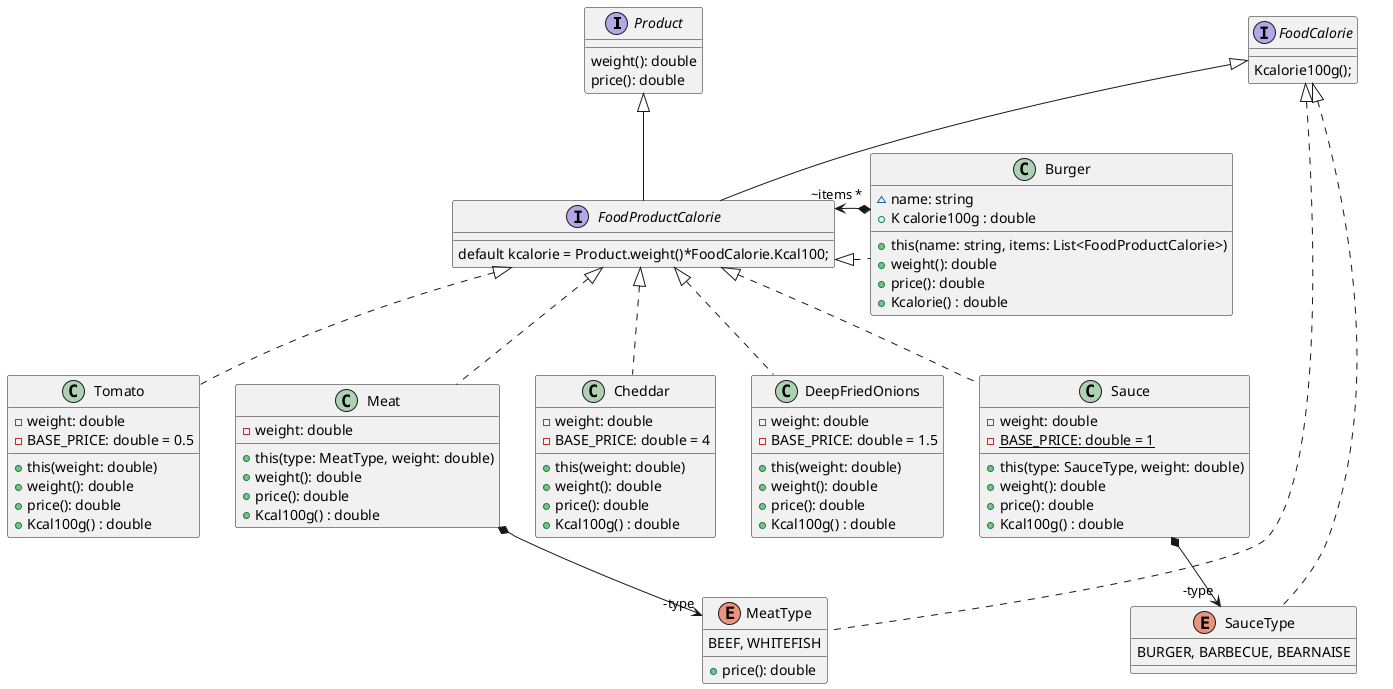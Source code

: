 @startuml classdiagram


    interface Product {
        weight(): double
        price(): double
    }
    Interface FoodCalorie {
     Kcalorie100g();
    }
    Interface FoodProductCalorie extends Product, FoodCalorie{
      
        default kcalorie = Product.weight()*FoodCalorie.Kcal100;
     
    }

    enum SauceType implements FoodCalorie{
        BURGER, BARBECUE, BEARNAISE
    }

    enum MeatType implements FoodCalorie {
        BEEF, WHITEFISH
        + price(): double
    }

    class Cheddar implements FoodProductCalorie {
        - weight: double
        - BASE_PRICE: double = 4
        + this(weight: double)
        + weight(): double
        + price(): double
        + Kcal100g() : double
    }

    class DeepFriedOnions implements FoodProductCalorie {
        - weight: double
        - BASE_PRICE: double = 1.5
        + this(weight: double)
        + weight(): double
        + price(): double
        + Kcal100g() : double
    }

    class Tomato implements FoodProductCalorie {
        - weight: double
        - BASE_PRICE: double = 0.5
        + this(weight: double)
        + weight(): double
        + price(): double
        + Kcal100g() : double
    }

    class Sauce implements FoodProductCalorie {
        - weight: double
        - {static} BASE_PRICE: double = 1
        + this(type: SauceType, weight: double)
        + weight(): double
        + price(): double
        + Kcal100g() : double
    }
    Sauce *--> "-type" SauceType

    class Meat implements FoodProductCalorie {
        - weight: double
        + this(type: MeatType, weight: double)
        + weight(): double
        + price(): double
        + Kcal100g() : double
    }
    Meat *--> "-type" MeatType

    class Burger implements FoodProductCalorie {
        ~ name: string
        + this(name: string, items: List<FoodProductCalorie>)
        + weight(): double
        + price(): double
        + Kcalorie() : double 
        + K calorie100g : double 
    }
    Burger *-> "~items *" FoodProductCalorie

@enduml
